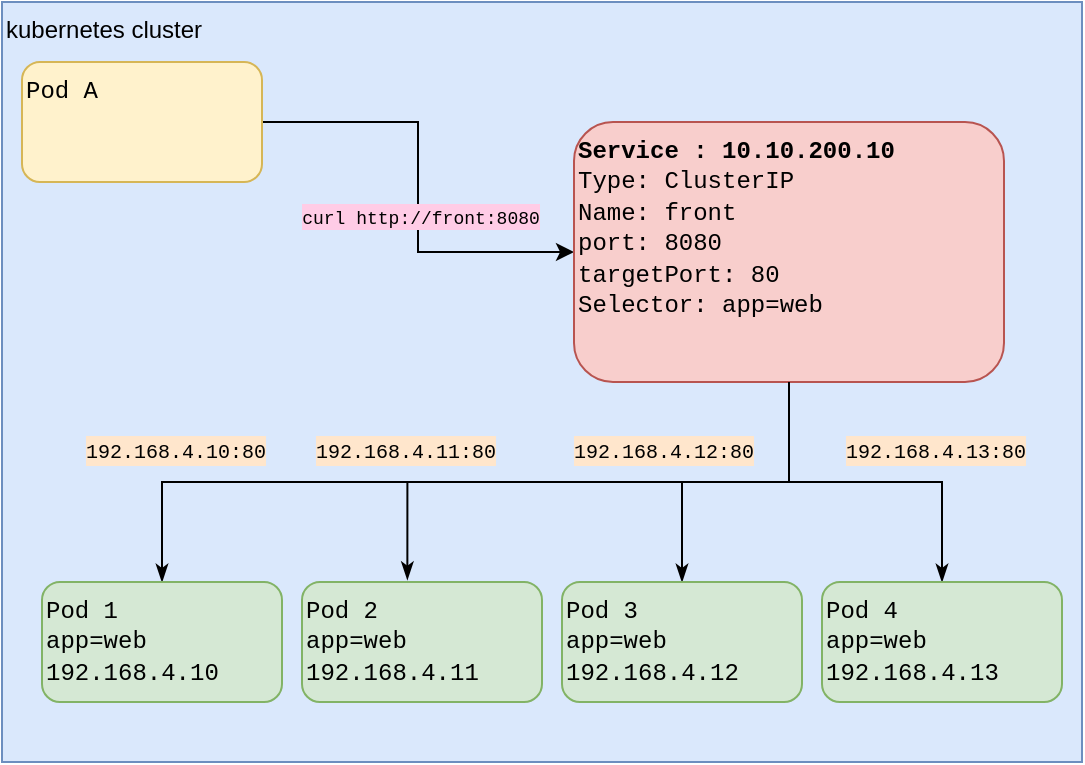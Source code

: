 <mxfile>
    <diagram id="-Y4o4wuvshwQIzuEaOJt" name="Page-1">
        <mxGraphModel dx="715" dy="679" grid="1" gridSize="10" guides="1" tooltips="1" connect="1" arrows="1" fold="1" page="1" pageScale="1" pageWidth="827" pageHeight="1169" math="0" shadow="0">
            <root>
                <mxCell id="0"/>
                <mxCell id="1" parent="0"/>
                <mxCell id="t0vAwRHH_Trr7EYfrA9h-9" value="kubernetes cluster" style="rounded=0;whiteSpace=wrap;html=1;fillColor=#dae8fc;strokeColor=#6c8ebf;align=left;verticalAlign=top;" parent="1" vertex="1">
                    <mxGeometry x="20" y="210" width="540" height="380" as="geometry"/>
                </mxCell>
                <mxCell id="10" style="edgeStyle=orthogonalEdgeStyle;rounded=0;orthogonalLoop=1;jettySize=auto;html=1;entryX=0;entryY=0.5;entryDx=0;entryDy=0;" edge="1" parent="1" source="3" target="4">
                    <mxGeometry relative="1" as="geometry"/>
                </mxCell>
                <mxCell id="15" value="&lt;font face=&quot;Courier New&quot; style=&quot;font-size: 9px&quot;&gt;curl http://front:8080&lt;/font&gt;" style="edgeLabel;html=1;align=center;verticalAlign=middle;resizable=0;points=[];labelBackgroundColor=#FFCCE6;" vertex="1" connectable="0" parent="10">
                    <mxGeometry x="0.126" y="1" relative="1" as="geometry">
                        <mxPoint as="offset"/>
                    </mxGeometry>
                </mxCell>
                <mxCell id="3" value="&lt;font face=&quot;Courier New&quot;&gt;Pod A&lt;/font&gt;" style="rounded=1;whiteSpace=wrap;html=1;fillColor=#fff2cc;strokeColor=#d6b656;align=left;verticalAlign=top;" vertex="1" parent="1">
                    <mxGeometry x="30" y="240" width="120" height="60" as="geometry"/>
                </mxCell>
                <mxCell id="19" style="edgeStyle=orthogonalEdgeStyle;rounded=0;orthogonalLoop=1;jettySize=auto;html=1;exitX=0.5;exitY=1;exitDx=0;exitDy=0;entryX=0.439;entryY=-0.019;entryDx=0;entryDy=0;entryPerimeter=0;startArrow=none;startFill=0;endArrow=classicThin;endFill=1;" edge="1" parent="1" source="4" target="6">
                    <mxGeometry relative="1" as="geometry"/>
                </mxCell>
                <mxCell id="20" style="edgeStyle=orthogonalEdgeStyle;rounded=0;orthogonalLoop=1;jettySize=auto;html=1;exitX=0.5;exitY=1;exitDx=0;exitDy=0;entryX=0.5;entryY=0;entryDx=0;entryDy=0;startArrow=none;startFill=0;endArrow=classicThin;endFill=1;" edge="1" parent="1" source="4" target="7">
                    <mxGeometry relative="1" as="geometry"/>
                </mxCell>
                <mxCell id="21" style="edgeStyle=orthogonalEdgeStyle;rounded=0;orthogonalLoop=1;jettySize=auto;html=1;exitX=0.5;exitY=1;exitDx=0;exitDy=0;entryX=0.5;entryY=0;entryDx=0;entryDy=0;startArrow=none;startFill=0;endArrow=classicThin;endFill=1;" edge="1" parent="1" source="4" target="8">
                    <mxGeometry relative="1" as="geometry"/>
                </mxCell>
                <mxCell id="4" value="&lt;font face=&quot;Courier New&quot;&gt;&lt;b&gt;Service : 10.10.200.10&lt;/b&gt;&lt;br&gt;Type: ClusterIP&lt;br&gt;Name: front&lt;br&gt;port: 8080&lt;br&gt;targetPort: 80&lt;br&gt;Selector: app=web&lt;/font&gt;" style="rounded=1;whiteSpace=wrap;html=1;fillColor=#f8cecc;strokeColor=#b85450;align=left;verticalAlign=top;" vertex="1" parent="1">
                    <mxGeometry x="306" y="270" width="215" height="130" as="geometry"/>
                </mxCell>
                <mxCell id="17" style="edgeStyle=orthogonalEdgeStyle;rounded=0;orthogonalLoop=1;jettySize=auto;html=1;exitX=0.5;exitY=0;exitDx=0;exitDy=0;startArrow=classicThin;startFill=1;endArrow=none;endFill=0;" edge="1" parent="1" source="5" target="4">
                    <mxGeometry relative="1" as="geometry"/>
                </mxCell>
                <mxCell id="5" value="&lt;font face=&quot;Courier New&quot;&gt;Pod 1&lt;br&gt;app=web&lt;br&gt;192.168.4.10&lt;br&gt;&lt;/font&gt;" style="rounded=1;whiteSpace=wrap;html=1;fillColor=#d5e8d4;strokeColor=#82b366;align=left;verticalAlign=top;" vertex="1" parent="1">
                    <mxGeometry x="40" y="500" width="120" height="60" as="geometry"/>
                </mxCell>
                <mxCell id="6" value="&lt;font face=&quot;Courier New&quot;&gt;Pod 2&lt;br&gt;&lt;/font&gt;&lt;span style=&quot;font-family: &amp;#34;courier new&amp;#34;&quot;&gt;app=web&lt;/span&gt;&lt;br style=&quot;font-family: &amp;#34;courier new&amp;#34;&quot;&gt;&lt;span style=&quot;font-family: &amp;#34;courier new&amp;#34;&quot;&gt;192.168.4.11&lt;/span&gt;&lt;font face=&quot;Courier New&quot;&gt;&lt;br&gt;&lt;/font&gt;" style="rounded=1;whiteSpace=wrap;html=1;fillColor=#d5e8d4;strokeColor=#82b366;align=left;verticalAlign=top;" vertex="1" parent="1">
                    <mxGeometry x="170" y="500" width="120" height="60" as="geometry"/>
                </mxCell>
                <mxCell id="7" value="&lt;font face=&quot;Courier New&quot;&gt;Pod 3&lt;br&gt;&lt;/font&gt;&lt;span style=&quot;font-family: &amp;#34;courier new&amp;#34;&quot;&gt;app=web&lt;/span&gt;&lt;br style=&quot;font-family: &amp;#34;courier new&amp;#34;&quot;&gt;&lt;span style=&quot;font-family: &amp;#34;courier new&amp;#34;&quot;&gt;192.168.4.12&lt;/span&gt;&lt;font face=&quot;Courier New&quot;&gt;&lt;br&gt;&lt;/font&gt;" style="rounded=1;whiteSpace=wrap;html=1;fillColor=#d5e8d4;strokeColor=#82b366;align=left;verticalAlign=top;" vertex="1" parent="1">
                    <mxGeometry x="300" y="500" width="120" height="60" as="geometry"/>
                </mxCell>
                <mxCell id="8" value="&lt;font face=&quot;Courier New&quot;&gt;Pod 4&lt;br&gt;&lt;/font&gt;&lt;span style=&quot;font-family: &amp;#34;courier new&amp;#34;&quot;&gt;app=web&lt;/span&gt;&lt;br style=&quot;font-family: &amp;#34;courier new&amp;#34;&quot;&gt;&lt;span style=&quot;font-family: &amp;#34;courier new&amp;#34;&quot;&gt;192.168.4.13&lt;/span&gt;&lt;font face=&quot;Courier New&quot;&gt;&lt;br&gt;&lt;/font&gt;" style="rounded=1;whiteSpace=wrap;html=1;fillColor=#d5e8d4;strokeColor=#82b366;align=left;verticalAlign=top;" vertex="1" parent="1">
                    <mxGeometry x="430" y="500" width="120" height="60" as="geometry"/>
                </mxCell>
                <mxCell id="22" value="&lt;span style=&quot;color: rgb(0, 0, 0); font-family: &amp;quot;courier new&amp;quot;; font-style: normal; font-weight: 400; letter-spacing: normal; text-align: left; text-indent: 0px; text-transform: none; word-spacing: 0px; display: inline; float: none;&quot;&gt;&lt;font style=&quot;font-size: 10px&quot;&gt;192.168.4.10:80&lt;/font&gt;&lt;/span&gt;" style="text;whiteSpace=wrap;html=1;labelBackgroundColor=#FFE6CC;" vertex="1" parent="1">
                    <mxGeometry x="60" y="420" width="110" height="30" as="geometry"/>
                </mxCell>
                <mxCell id="23" value="&lt;span style=&quot;color: rgb(0, 0, 0); font-family: &amp;quot;courier new&amp;quot;; font-style: normal; font-weight: 400; letter-spacing: normal; text-align: left; text-indent: 0px; text-transform: none; word-spacing: 0px; display: inline; float: none;&quot;&gt;&lt;font style=&quot;font-size: 10px&quot;&gt;192.168.4.11:80&lt;/font&gt;&lt;/span&gt;" style="text;whiteSpace=wrap;html=1;labelBackgroundColor=#FFE6CC;" vertex="1" parent="1">
                    <mxGeometry x="175" y="420" width="110" height="30" as="geometry"/>
                </mxCell>
                <mxCell id="24" value="&lt;span style=&quot;color: rgb(0, 0, 0); font-family: &amp;quot;courier new&amp;quot;; font-style: normal; font-weight: 400; letter-spacing: normal; text-align: left; text-indent: 0px; text-transform: none; word-spacing: 0px; display: inline; float: none;&quot;&gt;&lt;font style=&quot;font-size: 10px&quot;&gt;192.168.4.12:80&lt;/font&gt;&lt;/span&gt;" style="text;whiteSpace=wrap;html=1;labelBackgroundColor=#FFE6CC;" vertex="1" parent="1">
                    <mxGeometry x="304" y="420" width="110" height="30" as="geometry"/>
                </mxCell>
                <mxCell id="25" value="&lt;span style=&quot;color: rgb(0, 0, 0); font-family: &amp;quot;courier new&amp;quot;; font-style: normal; font-weight: 400; letter-spacing: normal; text-align: left; text-indent: 0px; text-transform: none; word-spacing: 0px; display: inline; float: none;&quot;&gt;&lt;font style=&quot;font-size: 10px&quot;&gt;192.168.4.13:80&lt;/font&gt;&lt;/span&gt;" style="text;whiteSpace=wrap;html=1;labelBackgroundColor=#FFE6CC;" vertex="1" parent="1">
                    <mxGeometry x="440" y="420" width="110" height="30" as="geometry"/>
                </mxCell>
            </root>
        </mxGraphModel>
    </diagram>
</mxfile>